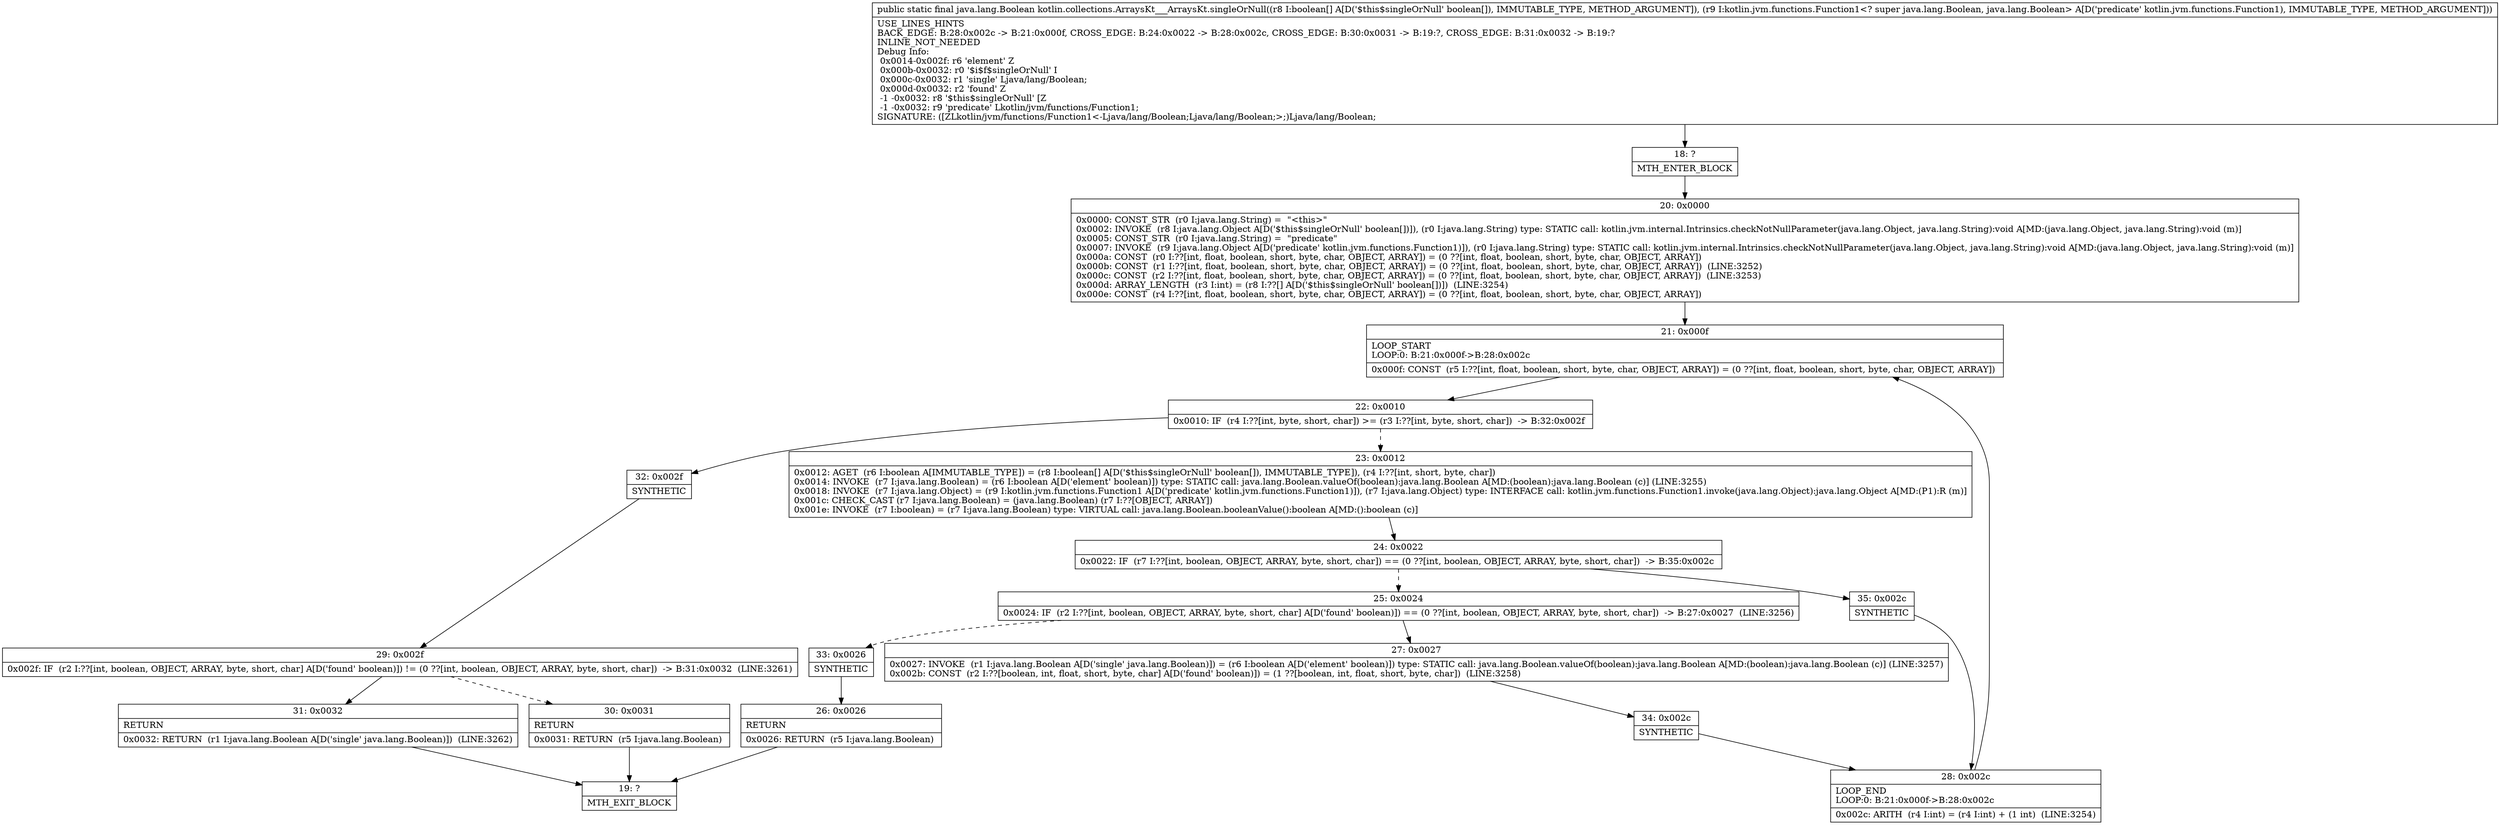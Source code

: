 digraph "CFG forkotlin.collections.ArraysKt___ArraysKt.singleOrNull([ZLkotlin\/jvm\/functions\/Function1;)Ljava\/lang\/Boolean;" {
Node_18 [shape=record,label="{18\:\ ?|MTH_ENTER_BLOCK\l}"];
Node_20 [shape=record,label="{20\:\ 0x0000|0x0000: CONST_STR  (r0 I:java.lang.String) =  \"\<this\>\" \l0x0002: INVOKE  (r8 I:java.lang.Object A[D('$this$singleOrNull' boolean[])]), (r0 I:java.lang.String) type: STATIC call: kotlin.jvm.internal.Intrinsics.checkNotNullParameter(java.lang.Object, java.lang.String):void A[MD:(java.lang.Object, java.lang.String):void (m)]\l0x0005: CONST_STR  (r0 I:java.lang.String) =  \"predicate\" \l0x0007: INVOKE  (r9 I:java.lang.Object A[D('predicate' kotlin.jvm.functions.Function1)]), (r0 I:java.lang.String) type: STATIC call: kotlin.jvm.internal.Intrinsics.checkNotNullParameter(java.lang.Object, java.lang.String):void A[MD:(java.lang.Object, java.lang.String):void (m)]\l0x000a: CONST  (r0 I:??[int, float, boolean, short, byte, char, OBJECT, ARRAY]) = (0 ??[int, float, boolean, short, byte, char, OBJECT, ARRAY]) \l0x000b: CONST  (r1 I:??[int, float, boolean, short, byte, char, OBJECT, ARRAY]) = (0 ??[int, float, boolean, short, byte, char, OBJECT, ARRAY])  (LINE:3252)\l0x000c: CONST  (r2 I:??[int, float, boolean, short, byte, char, OBJECT, ARRAY]) = (0 ??[int, float, boolean, short, byte, char, OBJECT, ARRAY])  (LINE:3253)\l0x000d: ARRAY_LENGTH  (r3 I:int) = (r8 I:??[] A[D('$this$singleOrNull' boolean[])])  (LINE:3254)\l0x000e: CONST  (r4 I:??[int, float, boolean, short, byte, char, OBJECT, ARRAY]) = (0 ??[int, float, boolean, short, byte, char, OBJECT, ARRAY]) \l}"];
Node_21 [shape=record,label="{21\:\ 0x000f|LOOP_START\lLOOP:0: B:21:0x000f\-\>B:28:0x002c\l|0x000f: CONST  (r5 I:??[int, float, boolean, short, byte, char, OBJECT, ARRAY]) = (0 ??[int, float, boolean, short, byte, char, OBJECT, ARRAY]) \l}"];
Node_22 [shape=record,label="{22\:\ 0x0010|0x0010: IF  (r4 I:??[int, byte, short, char]) \>= (r3 I:??[int, byte, short, char])  \-\> B:32:0x002f \l}"];
Node_23 [shape=record,label="{23\:\ 0x0012|0x0012: AGET  (r6 I:boolean A[IMMUTABLE_TYPE]) = (r8 I:boolean[] A[D('$this$singleOrNull' boolean[]), IMMUTABLE_TYPE]), (r4 I:??[int, short, byte, char]) \l0x0014: INVOKE  (r7 I:java.lang.Boolean) = (r6 I:boolean A[D('element' boolean)]) type: STATIC call: java.lang.Boolean.valueOf(boolean):java.lang.Boolean A[MD:(boolean):java.lang.Boolean (c)] (LINE:3255)\l0x0018: INVOKE  (r7 I:java.lang.Object) = (r9 I:kotlin.jvm.functions.Function1 A[D('predicate' kotlin.jvm.functions.Function1)]), (r7 I:java.lang.Object) type: INTERFACE call: kotlin.jvm.functions.Function1.invoke(java.lang.Object):java.lang.Object A[MD:(P1):R (m)]\l0x001c: CHECK_CAST (r7 I:java.lang.Boolean) = (java.lang.Boolean) (r7 I:??[OBJECT, ARRAY]) \l0x001e: INVOKE  (r7 I:boolean) = (r7 I:java.lang.Boolean) type: VIRTUAL call: java.lang.Boolean.booleanValue():boolean A[MD:():boolean (c)]\l}"];
Node_24 [shape=record,label="{24\:\ 0x0022|0x0022: IF  (r7 I:??[int, boolean, OBJECT, ARRAY, byte, short, char]) == (0 ??[int, boolean, OBJECT, ARRAY, byte, short, char])  \-\> B:35:0x002c \l}"];
Node_25 [shape=record,label="{25\:\ 0x0024|0x0024: IF  (r2 I:??[int, boolean, OBJECT, ARRAY, byte, short, char] A[D('found' boolean)]) == (0 ??[int, boolean, OBJECT, ARRAY, byte, short, char])  \-\> B:27:0x0027  (LINE:3256)\l}"];
Node_27 [shape=record,label="{27\:\ 0x0027|0x0027: INVOKE  (r1 I:java.lang.Boolean A[D('single' java.lang.Boolean)]) = (r6 I:boolean A[D('element' boolean)]) type: STATIC call: java.lang.Boolean.valueOf(boolean):java.lang.Boolean A[MD:(boolean):java.lang.Boolean (c)] (LINE:3257)\l0x002b: CONST  (r2 I:??[boolean, int, float, short, byte, char] A[D('found' boolean)]) = (1 ??[boolean, int, float, short, byte, char])  (LINE:3258)\l}"];
Node_34 [shape=record,label="{34\:\ 0x002c|SYNTHETIC\l}"];
Node_28 [shape=record,label="{28\:\ 0x002c|LOOP_END\lLOOP:0: B:21:0x000f\-\>B:28:0x002c\l|0x002c: ARITH  (r4 I:int) = (r4 I:int) + (1 int)  (LINE:3254)\l}"];
Node_33 [shape=record,label="{33\:\ 0x0026|SYNTHETIC\l}"];
Node_26 [shape=record,label="{26\:\ 0x0026|RETURN\l|0x0026: RETURN  (r5 I:java.lang.Boolean) \l}"];
Node_19 [shape=record,label="{19\:\ ?|MTH_EXIT_BLOCK\l}"];
Node_35 [shape=record,label="{35\:\ 0x002c|SYNTHETIC\l}"];
Node_32 [shape=record,label="{32\:\ 0x002f|SYNTHETIC\l}"];
Node_29 [shape=record,label="{29\:\ 0x002f|0x002f: IF  (r2 I:??[int, boolean, OBJECT, ARRAY, byte, short, char] A[D('found' boolean)]) != (0 ??[int, boolean, OBJECT, ARRAY, byte, short, char])  \-\> B:31:0x0032  (LINE:3261)\l}"];
Node_30 [shape=record,label="{30\:\ 0x0031|RETURN\l|0x0031: RETURN  (r5 I:java.lang.Boolean) \l}"];
Node_31 [shape=record,label="{31\:\ 0x0032|RETURN\l|0x0032: RETURN  (r1 I:java.lang.Boolean A[D('single' java.lang.Boolean)])  (LINE:3262)\l}"];
MethodNode[shape=record,label="{public static final java.lang.Boolean kotlin.collections.ArraysKt___ArraysKt.singleOrNull((r8 I:boolean[] A[D('$this$singleOrNull' boolean[]), IMMUTABLE_TYPE, METHOD_ARGUMENT]), (r9 I:kotlin.jvm.functions.Function1\<? super java.lang.Boolean, java.lang.Boolean\> A[D('predicate' kotlin.jvm.functions.Function1), IMMUTABLE_TYPE, METHOD_ARGUMENT]))  | USE_LINES_HINTS\lBACK_EDGE: B:28:0x002c \-\> B:21:0x000f, CROSS_EDGE: B:24:0x0022 \-\> B:28:0x002c, CROSS_EDGE: B:30:0x0031 \-\> B:19:?, CROSS_EDGE: B:31:0x0032 \-\> B:19:?\lINLINE_NOT_NEEDED\lDebug Info:\l  0x0014\-0x002f: r6 'element' Z\l  0x000b\-0x0032: r0 '$i$f$singleOrNull' I\l  0x000c\-0x0032: r1 'single' Ljava\/lang\/Boolean;\l  0x000d\-0x0032: r2 'found' Z\l  \-1 \-0x0032: r8 '$this$singleOrNull' [Z\l  \-1 \-0x0032: r9 'predicate' Lkotlin\/jvm\/functions\/Function1;\lSIGNATURE: ([ZLkotlin\/jvm\/functions\/Function1\<\-Ljava\/lang\/Boolean;Ljava\/lang\/Boolean;\>;)Ljava\/lang\/Boolean;\l}"];
MethodNode -> Node_18;Node_18 -> Node_20;
Node_20 -> Node_21;
Node_21 -> Node_22;
Node_22 -> Node_23[style=dashed];
Node_22 -> Node_32;
Node_23 -> Node_24;
Node_24 -> Node_25[style=dashed];
Node_24 -> Node_35;
Node_25 -> Node_27;
Node_25 -> Node_33[style=dashed];
Node_27 -> Node_34;
Node_34 -> Node_28;
Node_28 -> Node_21;
Node_33 -> Node_26;
Node_26 -> Node_19;
Node_35 -> Node_28;
Node_32 -> Node_29;
Node_29 -> Node_30[style=dashed];
Node_29 -> Node_31;
Node_30 -> Node_19;
Node_31 -> Node_19;
}

